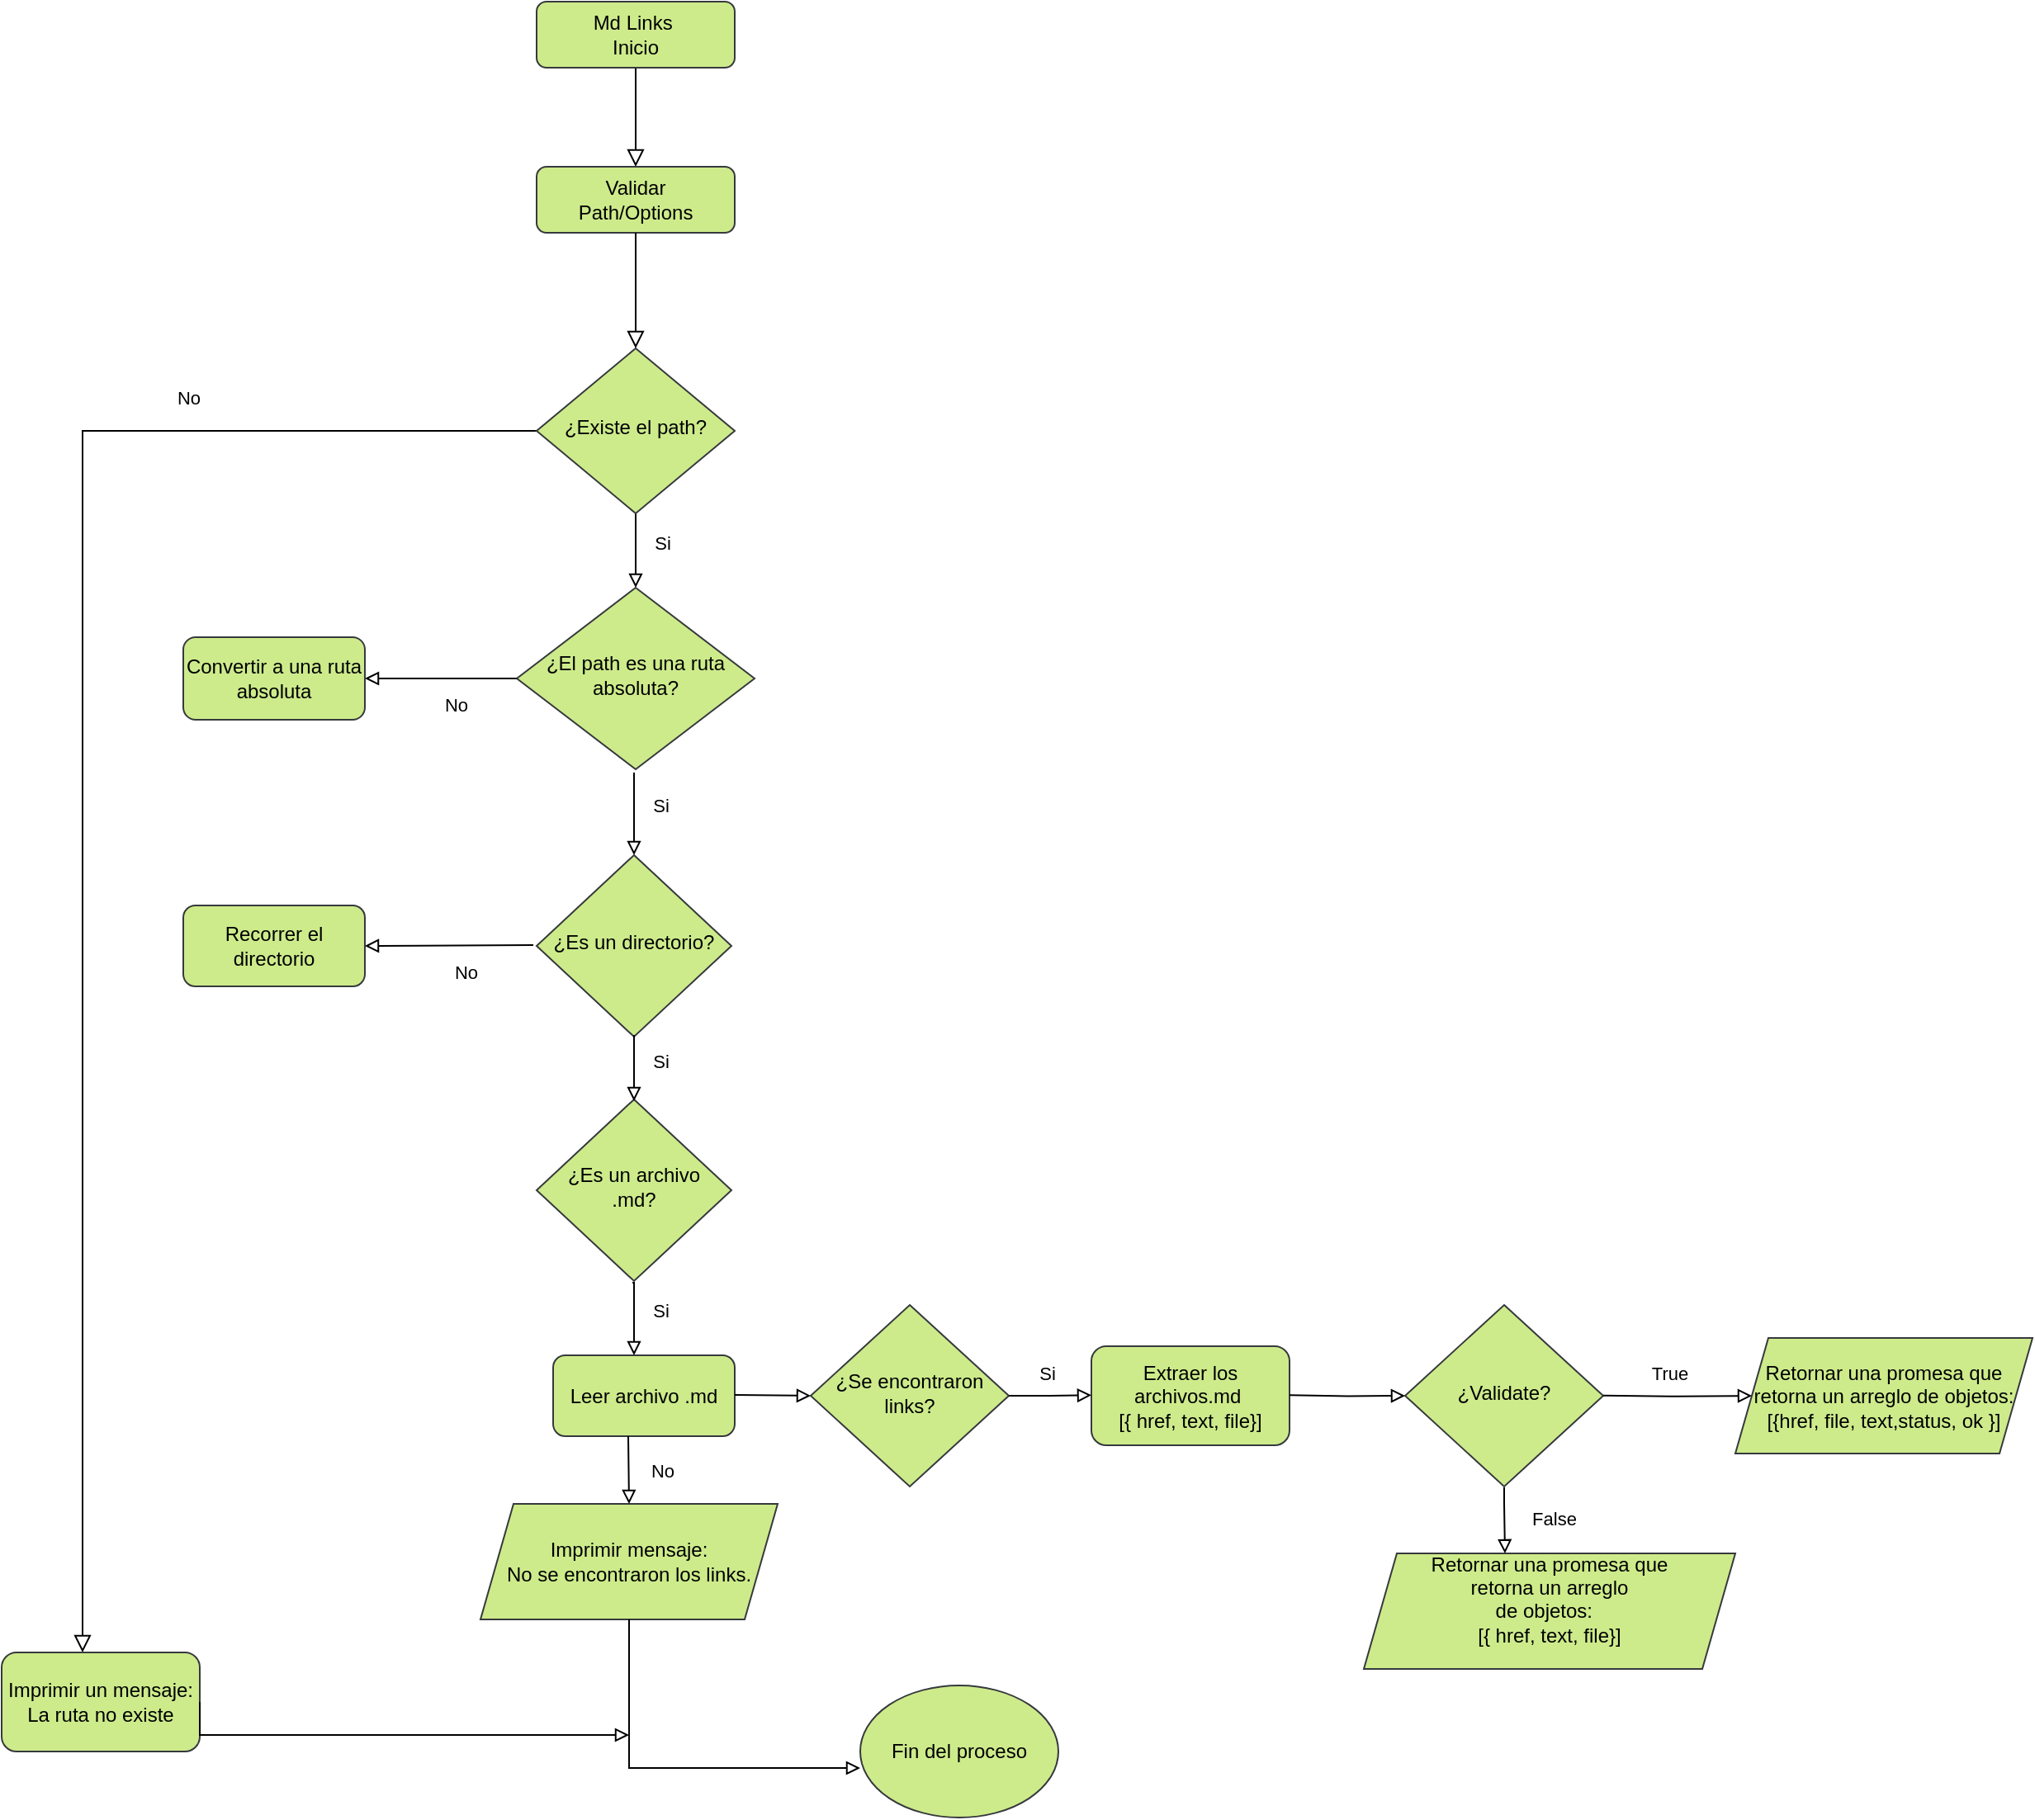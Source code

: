 <mxfile version="21.0.2" type="github">
  <diagram id="C5RBs43oDa-KdzZeNtuy" name="Page-1">
    <mxGraphModel dx="1035" dy="522" grid="1" gridSize="10" guides="1" tooltips="1" connect="1" arrows="1" fold="1" page="1" pageScale="1" pageWidth="1169" pageHeight="1654" math="0" shadow="0">
      <root>
        <mxCell id="WIyWlLk6GJQsqaUBKTNV-0" />
        <mxCell id="WIyWlLk6GJQsqaUBKTNV-1" parent="WIyWlLk6GJQsqaUBKTNV-0" />
        <mxCell id="WIyWlLk6GJQsqaUBKTNV-2" value="" style="rounded=0;html=1;jettySize=auto;orthogonalLoop=1;fontSize=11;endArrow=block;endFill=0;endSize=8;strokeWidth=1;shadow=0;labelBackgroundColor=none;edgeStyle=orthogonalEdgeStyle;entryX=0.5;entryY=0;entryDx=0;entryDy=0;" parent="WIyWlLk6GJQsqaUBKTNV-1" source="WIyWlLk6GJQsqaUBKTNV-3" target="WIyWlLk6GJQsqaUBKTNV-7" edge="1">
          <mxGeometry relative="1" as="geometry" />
        </mxCell>
        <mxCell id="WIyWlLk6GJQsqaUBKTNV-3" value="Md Links&amp;nbsp;&lt;br&gt;Inicio" style="rounded=1;whiteSpace=wrap;html=1;fontSize=12;glass=0;strokeWidth=1;shadow=0;fillColor=#cdeb8b;strokeColor=#36393d;" parent="WIyWlLk6GJQsqaUBKTNV-1" vertex="1">
          <mxGeometry x="354" y="90" width="120" height="40" as="geometry" />
        </mxCell>
        <mxCell id="WIyWlLk6GJQsqaUBKTNV-4" value="No" style="rounded=0;html=1;jettySize=auto;orthogonalLoop=1;fontSize=11;endArrow=block;endFill=0;endSize=8;strokeWidth=1;shadow=0;labelBackgroundColor=none;edgeStyle=orthogonalEdgeStyle;exitX=0;exitY=0.5;exitDx=0;exitDy=0;" parent="WIyWlLk6GJQsqaUBKTNV-1" source="WIyWlLk6GJQsqaUBKTNV-10" edge="1">
          <mxGeometry x="-0.584" y="-20" relative="1" as="geometry">
            <mxPoint as="offset" />
            <mxPoint x="150" y="310" as="sourcePoint" />
            <mxPoint x="79" y="1090" as="targetPoint" />
            <Array as="points">
              <mxPoint x="79" y="350" />
            </Array>
          </mxGeometry>
        </mxCell>
        <mxCell id="WIyWlLk6GJQsqaUBKTNV-7" value="Validar&lt;br&gt;Path/Options" style="rounded=1;whiteSpace=wrap;html=1;fontSize=12;glass=0;strokeWidth=1;shadow=0;fillColor=#cdeb8b;strokeColor=#36393d;" parent="WIyWlLk6GJQsqaUBKTNV-1" vertex="1">
          <mxGeometry x="354" y="190" width="120" height="40" as="geometry" />
        </mxCell>
        <mxCell id="WIyWlLk6GJQsqaUBKTNV-8" value="Si" style="rounded=0;html=1;jettySize=auto;orthogonalLoop=1;fontSize=11;endArrow=block;endFill=0;strokeWidth=1;shadow=0;labelBackgroundColor=none;edgeStyle=orthogonalEdgeStyle;entryX=0.5;entryY=0;entryDx=0;entryDy=0;entryPerimeter=0;" parent="WIyWlLk6GJQsqaUBKTNV-1" source="WIyWlLk6GJQsqaUBKTNV-10" target="amFgFXvFA-CJ1mFteOLE-4" edge="1">
          <mxGeometry x="-0.2" y="16" relative="1" as="geometry">
            <mxPoint as="offset" />
            <mxPoint x="220" y="430" as="targetPoint" />
            <Array as="points">
              <mxPoint x="414" y="410" />
              <mxPoint x="414" y="410" />
            </Array>
          </mxGeometry>
        </mxCell>
        <mxCell id="WIyWlLk6GJQsqaUBKTNV-10" value="¿Existe el path?" style="rhombus;whiteSpace=wrap;html=1;shadow=0;fontFamily=Helvetica;fontSize=12;align=center;strokeWidth=1;spacing=6;spacingTop=-4;fillColor=#cdeb8b;strokeColor=#36393d;" parent="WIyWlLk6GJQsqaUBKTNV-1" vertex="1">
          <mxGeometry x="354" y="300" width="120" height="100" as="geometry" />
        </mxCell>
        <mxCell id="amFgFXvFA-CJ1mFteOLE-3" value="" style="rounded=0;html=1;jettySize=auto;orthogonalLoop=1;fontSize=11;endArrow=block;endFill=0;endSize=8;strokeWidth=1;shadow=0;labelBackgroundColor=none;edgeStyle=orthogonalEdgeStyle;exitX=0.5;exitY=1;exitDx=0;exitDy=0;entryX=0.5;entryY=0;entryDx=0;entryDy=0;" edge="1" parent="WIyWlLk6GJQsqaUBKTNV-1" source="WIyWlLk6GJQsqaUBKTNV-7" target="WIyWlLk6GJQsqaUBKTNV-10">
          <mxGeometry relative="1" as="geometry">
            <mxPoint x="170" y="250" as="sourcePoint" />
            <mxPoint x="220" y="280" as="targetPoint" />
            <Array as="points" />
          </mxGeometry>
        </mxCell>
        <mxCell id="amFgFXvFA-CJ1mFteOLE-4" value="¿El path es una ruta absoluta?" style="rhombus;whiteSpace=wrap;html=1;shadow=0;fontFamily=Helvetica;fontSize=12;align=center;strokeWidth=1;spacing=6;spacingTop=-4;fillColor=#cdeb8b;strokeColor=#36393d;" vertex="1" parent="WIyWlLk6GJQsqaUBKTNV-1">
          <mxGeometry x="342" y="445" width="144" height="110" as="geometry" />
        </mxCell>
        <mxCell id="amFgFXvFA-CJ1mFteOLE-7" value="No" style="rounded=0;html=1;jettySize=auto;orthogonalLoop=1;fontSize=11;endArrow=block;endFill=0;strokeWidth=1;shadow=0;labelBackgroundColor=none;edgeStyle=orthogonalEdgeStyle;" edge="1" parent="WIyWlLk6GJQsqaUBKTNV-1">
          <mxGeometry x="-0.2" y="16" relative="1" as="geometry">
            <mxPoint as="offset" />
            <mxPoint x="342" y="500" as="sourcePoint" />
            <mxPoint x="250" y="500" as="targetPoint" />
            <Array as="points">
              <mxPoint x="262" y="500" />
            </Array>
          </mxGeometry>
        </mxCell>
        <mxCell id="amFgFXvFA-CJ1mFteOLE-8" value="Si" style="rounded=0;html=1;jettySize=auto;orthogonalLoop=1;fontSize=11;endArrow=block;endFill=0;strokeWidth=1;shadow=0;labelBackgroundColor=none;edgeStyle=orthogonalEdgeStyle;entryX=0.5;entryY=0;entryDx=0;entryDy=0;entryPerimeter=0;" edge="1" parent="WIyWlLk6GJQsqaUBKTNV-1">
          <mxGeometry x="-0.2" y="16" relative="1" as="geometry">
            <mxPoint as="offset" />
            <mxPoint x="413" y="557" as="sourcePoint" />
            <mxPoint x="413" y="607" as="targetPoint" />
            <Array as="points">
              <mxPoint x="413" y="567" />
              <mxPoint x="413" y="567" />
            </Array>
          </mxGeometry>
        </mxCell>
        <mxCell id="amFgFXvFA-CJ1mFteOLE-9" value="Convertir a una ruta absoluta" style="rounded=1;whiteSpace=wrap;html=1;fillColor=#cdeb8b;strokeColor=#36393d;" vertex="1" parent="WIyWlLk6GJQsqaUBKTNV-1">
          <mxGeometry x="140" y="475" width="110" height="50" as="geometry" />
        </mxCell>
        <mxCell id="amFgFXvFA-CJ1mFteOLE-10" value="¿Es un directorio?" style="rhombus;whiteSpace=wrap;html=1;shadow=0;fontFamily=Helvetica;fontSize=12;align=center;strokeWidth=1;spacing=6;spacingTop=-4;fillColor=#cdeb8b;strokeColor=#36393d;" vertex="1" parent="WIyWlLk6GJQsqaUBKTNV-1">
          <mxGeometry x="354" y="607" width="118" height="110" as="geometry" />
        </mxCell>
        <mxCell id="amFgFXvFA-CJ1mFteOLE-11" value="Recorrer el directorio" style="rounded=1;whiteSpace=wrap;html=1;fillColor=#cdeb8b;strokeColor=#36393d;" vertex="1" parent="WIyWlLk6GJQsqaUBKTNV-1">
          <mxGeometry x="140" y="637.5" width="110" height="49" as="geometry" />
        </mxCell>
        <mxCell id="amFgFXvFA-CJ1mFteOLE-12" value="¿Es un archivo .md?" style="rhombus;whiteSpace=wrap;html=1;shadow=0;fontFamily=Helvetica;fontSize=12;align=center;strokeWidth=1;spacing=6;spacingTop=-4;fillColor=#cdeb8b;strokeColor=#36393d;" vertex="1" parent="WIyWlLk6GJQsqaUBKTNV-1">
          <mxGeometry x="354" y="755" width="118" height="110" as="geometry" />
        </mxCell>
        <mxCell id="amFgFXvFA-CJ1mFteOLE-125" value="Leer archivo .md" style="rounded=1;whiteSpace=wrap;html=1;fillColor=#cdeb8b;strokeColor=#36393d;" vertex="1" parent="WIyWlLk6GJQsqaUBKTNV-1">
          <mxGeometry x="364" y="910" width="110" height="49" as="geometry" />
        </mxCell>
        <mxCell id="amFgFXvFA-CJ1mFteOLE-126" value="¿Se encontraron links?" style="rhombus;whiteSpace=wrap;html=1;shadow=0;fontFamily=Helvetica;fontSize=12;align=center;strokeWidth=1;spacing=6;spacingTop=-4;fillColor=#cdeb8b;strokeColor=#36393d;" vertex="1" parent="WIyWlLk6GJQsqaUBKTNV-1">
          <mxGeometry x="520" y="879.5" width="120" height="110" as="geometry" />
        </mxCell>
        <mxCell id="amFgFXvFA-CJ1mFteOLE-127" value="Imprimir mensaje:&lt;br&gt;No se encontraron los links." style="shape=parallelogram;perimeter=parallelogramPerimeter;whiteSpace=wrap;html=1;fixedSize=1;fillColor=#cdeb8b;strokeColor=#36393d;" vertex="1" parent="WIyWlLk6GJQsqaUBKTNV-1">
          <mxGeometry x="320" y="1000" width="180" height="70" as="geometry" />
        </mxCell>
        <mxCell id="amFgFXvFA-CJ1mFteOLE-128" value="Imprimir un mensaje: La ruta no existe" style="rounded=1;whiteSpace=wrap;html=1;fillColor=#cdeb8b;strokeColor=#36393d;" vertex="1" parent="WIyWlLk6GJQsqaUBKTNV-1">
          <mxGeometry x="30" y="1090" width="120" height="60" as="geometry" />
        </mxCell>
        <mxCell id="amFgFXvFA-CJ1mFteOLE-129" value="Extraer los archivos.md&amp;nbsp;&lt;br&gt;[{ href, text, file}]" style="rounded=1;whiteSpace=wrap;html=1;fillColor=#cdeb8b;strokeColor=#36393d;" vertex="1" parent="WIyWlLk6GJQsqaUBKTNV-1">
          <mxGeometry x="690" y="904.5" width="120" height="60" as="geometry" />
        </mxCell>
        <mxCell id="amFgFXvFA-CJ1mFteOLE-131" value="¿Validate?" style="rhombus;whiteSpace=wrap;html=1;shadow=0;fontFamily=Helvetica;fontSize=12;align=center;strokeWidth=1;spacing=6;spacingTop=-4;fillColor=#cdeb8b;strokeColor=#36393d;" vertex="1" parent="WIyWlLk6GJQsqaUBKTNV-1">
          <mxGeometry x="880" y="879.5" width="120" height="110" as="geometry" />
        </mxCell>
        <mxCell id="amFgFXvFA-CJ1mFteOLE-133" value="Retornar una promesa que retorna un arreglo de objetos:&lt;br&gt;[{href, file, text,status, ok }]" style="shape=parallelogram;perimeter=parallelogramPerimeter;whiteSpace=wrap;html=1;fixedSize=1;fillColor=#cdeb8b;strokeColor=#36393d;" vertex="1" parent="WIyWlLk6GJQsqaUBKTNV-1">
          <mxGeometry x="1080" y="899.5" width="180" height="70" as="geometry" />
        </mxCell>
        <mxCell id="amFgFXvFA-CJ1mFteOLE-134" value="Retornar una promesa que&lt;br&gt;retorna un arreglo&lt;br&gt;&amp;nbsp;de objetos:&amp;nbsp; &amp;nbsp; &lt;br&gt;[{ href, text, file}]&lt;br&gt;&amp;nbsp;" style="shape=parallelogram;perimeter=parallelogramPerimeter;whiteSpace=wrap;html=1;fixedSize=1;fillColor=#cdeb8b;strokeColor=#36393d;" vertex="1" parent="WIyWlLk6GJQsqaUBKTNV-1">
          <mxGeometry x="855" y="1030" width="225" height="70" as="geometry" />
        </mxCell>
        <mxCell id="amFgFXvFA-CJ1mFteOLE-135" value="Si" style="rounded=0;html=1;jettySize=auto;orthogonalLoop=1;fontSize=11;endArrow=block;endFill=0;strokeWidth=1;shadow=0;labelBackgroundColor=none;edgeStyle=orthogonalEdgeStyle;entryX=0.5;entryY=0;entryDx=0;entryDy=0;entryPerimeter=0;" edge="1" parent="WIyWlLk6GJQsqaUBKTNV-1">
          <mxGeometry x="-0.2" y="16" relative="1" as="geometry">
            <mxPoint as="offset" />
            <mxPoint x="413" y="716" as="sourcePoint" />
            <mxPoint x="413" y="756" as="targetPoint" />
            <Array as="points">
              <mxPoint x="413" y="721" />
            </Array>
          </mxGeometry>
        </mxCell>
        <mxCell id="amFgFXvFA-CJ1mFteOLE-137" value="Si" style="rounded=0;html=1;jettySize=auto;orthogonalLoop=1;fontSize=11;endArrow=block;endFill=0;strokeWidth=1;shadow=0;labelBackgroundColor=none;edgeStyle=orthogonalEdgeStyle;exitX=0.5;exitY=1;exitDx=0;exitDy=0;" edge="1" parent="WIyWlLk6GJQsqaUBKTNV-1">
          <mxGeometry x="-0.2" y="16" relative="1" as="geometry">
            <mxPoint as="offset" />
            <mxPoint x="412" y="866" as="sourcePoint" />
            <mxPoint x="413" y="910" as="targetPoint" />
            <Array as="points">
              <mxPoint x="413" y="866" />
            </Array>
          </mxGeometry>
        </mxCell>
        <mxCell id="amFgFXvFA-CJ1mFteOLE-141" value="No" style="rounded=0;html=1;jettySize=auto;orthogonalLoop=1;fontSize=11;endArrow=block;endFill=0;strokeWidth=1;shadow=0;labelBackgroundColor=none;edgeStyle=orthogonalEdgeStyle;entryX=1;entryY=0.5;entryDx=0;entryDy=0;" edge="1" parent="WIyWlLk6GJQsqaUBKTNV-1" target="amFgFXvFA-CJ1mFteOLE-11">
          <mxGeometry x="-0.2" y="16" relative="1" as="geometry">
            <mxPoint as="offset" />
            <mxPoint x="352" y="661.5" as="sourcePoint" />
            <mxPoint x="260" y="661.5" as="targetPoint" />
            <Array as="points" />
          </mxGeometry>
        </mxCell>
        <mxCell id="amFgFXvFA-CJ1mFteOLE-143" value="False" style="rounded=0;html=1;jettySize=auto;orthogonalLoop=1;fontSize=11;endArrow=block;endFill=0;strokeWidth=1;shadow=0;labelBackgroundColor=none;edgeStyle=orthogonalEdgeStyle;entryX=0.5;entryY=0;entryDx=0;entryDy=0;entryPerimeter=0;jumpSize=4;" edge="1" parent="WIyWlLk6GJQsqaUBKTNV-1">
          <mxGeometry x="-0.065" y="29" relative="1" as="geometry">
            <mxPoint as="offset" />
            <mxPoint x="940" y="990" as="sourcePoint" />
            <mxPoint x="940.5" y="1030" as="targetPoint" />
            <Array as="points">
              <mxPoint x="940" y="1000" />
              <mxPoint x="941" y="1000" />
            </Array>
          </mxGeometry>
        </mxCell>
        <mxCell id="amFgFXvFA-CJ1mFteOLE-145" value="True" style="rounded=0;html=1;jettySize=auto;orthogonalLoop=1;fontSize=11;endArrow=block;endFill=0;strokeWidth=1;shadow=0;labelBackgroundColor=none;edgeStyle=orthogonalEdgeStyle;jumpSize=4;" edge="1" parent="WIyWlLk6GJQsqaUBKTNV-1" target="amFgFXvFA-CJ1mFteOLE-133">
          <mxGeometry x="-0.113" y="14" relative="1" as="geometry">
            <mxPoint as="offset" />
            <mxPoint x="1000" y="934.36" as="sourcePoint" />
            <mxPoint x="1080" y="934.36" as="targetPoint" />
            <Array as="points" />
          </mxGeometry>
        </mxCell>
        <mxCell id="amFgFXvFA-CJ1mFteOLE-146" value="" style="rounded=0;html=1;jettySize=auto;orthogonalLoop=1;fontSize=11;endArrow=block;endFill=0;strokeWidth=1;shadow=0;labelBackgroundColor=none;edgeStyle=orthogonalEdgeStyle;jumpSize=4;entryX=0;entryY=0.5;entryDx=0;entryDy=0;" edge="1" parent="WIyWlLk6GJQsqaUBKTNV-1" target="amFgFXvFA-CJ1mFteOLE-131">
          <mxGeometry x="-0.113" y="14" relative="1" as="geometry">
            <mxPoint as="offset" />
            <mxPoint x="810" y="934.16" as="sourcePoint" />
            <mxPoint x="870" y="934.63" as="targetPoint" />
            <Array as="points" />
          </mxGeometry>
        </mxCell>
        <mxCell id="amFgFXvFA-CJ1mFteOLE-149" value="Si" style="rounded=0;html=1;jettySize=auto;orthogonalLoop=1;fontSize=11;endArrow=block;endFill=0;strokeWidth=1;shadow=0;labelBackgroundColor=none;edgeStyle=orthogonalEdgeStyle;jumpSize=4;exitX=1;exitY=0.5;exitDx=0;exitDy=0;" edge="1" parent="WIyWlLk6GJQsqaUBKTNV-1" source="amFgFXvFA-CJ1mFteOLE-126">
          <mxGeometry x="-0.113" y="14" relative="1" as="geometry">
            <mxPoint as="offset" />
            <mxPoint x="660" y="934" as="sourcePoint" />
            <mxPoint x="690" y="934.16" as="targetPoint" />
            <Array as="points" />
          </mxGeometry>
        </mxCell>
        <mxCell id="amFgFXvFA-CJ1mFteOLE-150" value="" style="rounded=0;html=1;jettySize=auto;orthogonalLoop=1;fontSize=11;endArrow=block;endFill=0;strokeWidth=1;shadow=0;labelBackgroundColor=none;edgeStyle=orthogonalEdgeStyle;jumpSize=4;entryX=0;entryY=0.5;entryDx=0;entryDy=0;" edge="1" parent="WIyWlLk6GJQsqaUBKTNV-1" target="amFgFXvFA-CJ1mFteOLE-126">
          <mxGeometry x="-0.113" y="14" relative="1" as="geometry">
            <mxPoint as="offset" />
            <mxPoint x="474" y="934" as="sourcePoint" />
            <mxPoint x="514" y="934" as="targetPoint" />
            <Array as="points" />
          </mxGeometry>
        </mxCell>
        <mxCell id="amFgFXvFA-CJ1mFteOLE-151" value="No" style="rounded=0;html=1;jettySize=auto;orthogonalLoop=1;fontSize=11;endArrow=block;endFill=0;strokeWidth=1;shadow=0;labelBackgroundColor=none;edgeStyle=orthogonalEdgeStyle;exitX=0.5;exitY=1;exitDx=0;exitDy=0;" edge="1" parent="WIyWlLk6GJQsqaUBKTNV-1">
          <mxGeometry x="0.036" y="20" relative="1" as="geometry">
            <mxPoint as="offset" />
            <mxPoint x="409.5" y="959" as="sourcePoint" />
            <mxPoint x="410" y="1000" as="targetPoint" />
            <Array as="points">
              <mxPoint x="410.5" y="959" />
            </Array>
          </mxGeometry>
        </mxCell>
        <mxCell id="amFgFXvFA-CJ1mFteOLE-152" value="Fin del proceso" style="ellipse;whiteSpace=wrap;html=1;fillColor=#cdeb8b;strokeColor=#36393d;" vertex="1" parent="WIyWlLk6GJQsqaUBKTNV-1">
          <mxGeometry x="550" y="1110" width="120" height="80" as="geometry" />
        </mxCell>
        <mxCell id="amFgFXvFA-CJ1mFteOLE-153" value="" style="rounded=0;html=1;jettySize=auto;orthogonalLoop=1;fontSize=11;endArrow=block;endFill=0;strokeWidth=1;shadow=0;labelBackgroundColor=none;edgeStyle=orthogonalEdgeStyle;exitX=1;exitY=0.5;exitDx=0;exitDy=0;" edge="1" parent="WIyWlLk6GJQsqaUBKTNV-1" source="amFgFXvFA-CJ1mFteOLE-128">
          <mxGeometry x="-0.2" y="16" relative="1" as="geometry">
            <mxPoint as="offset" />
            <mxPoint x="154" y="1160" as="sourcePoint" />
            <mxPoint x="410" y="1140" as="targetPoint" />
            <Array as="points">
              <mxPoint x="150" y="1140" />
            </Array>
          </mxGeometry>
        </mxCell>
        <mxCell id="amFgFXvFA-CJ1mFteOLE-154" value="" style="rounded=0;html=1;jettySize=auto;orthogonalLoop=1;fontSize=11;endArrow=block;endFill=0;strokeWidth=1;shadow=0;labelBackgroundColor=none;edgeStyle=orthogonalEdgeStyle;exitX=0.5;exitY=1;exitDx=0;exitDy=0;entryX=0;entryY=0.625;entryDx=0;entryDy=0;entryPerimeter=0;" edge="1" parent="WIyWlLk6GJQsqaUBKTNV-1" source="amFgFXvFA-CJ1mFteOLE-127" target="amFgFXvFA-CJ1mFteOLE-152">
          <mxGeometry x="0.036" y="20" relative="1" as="geometry">
            <mxPoint as="offset" />
            <mxPoint x="409.41" y="1110" as="sourcePoint" />
            <mxPoint x="409.91" y="1151" as="targetPoint" />
            <Array as="points">
              <mxPoint x="410" y="1160" />
            </Array>
          </mxGeometry>
        </mxCell>
      </root>
    </mxGraphModel>
  </diagram>
</mxfile>
